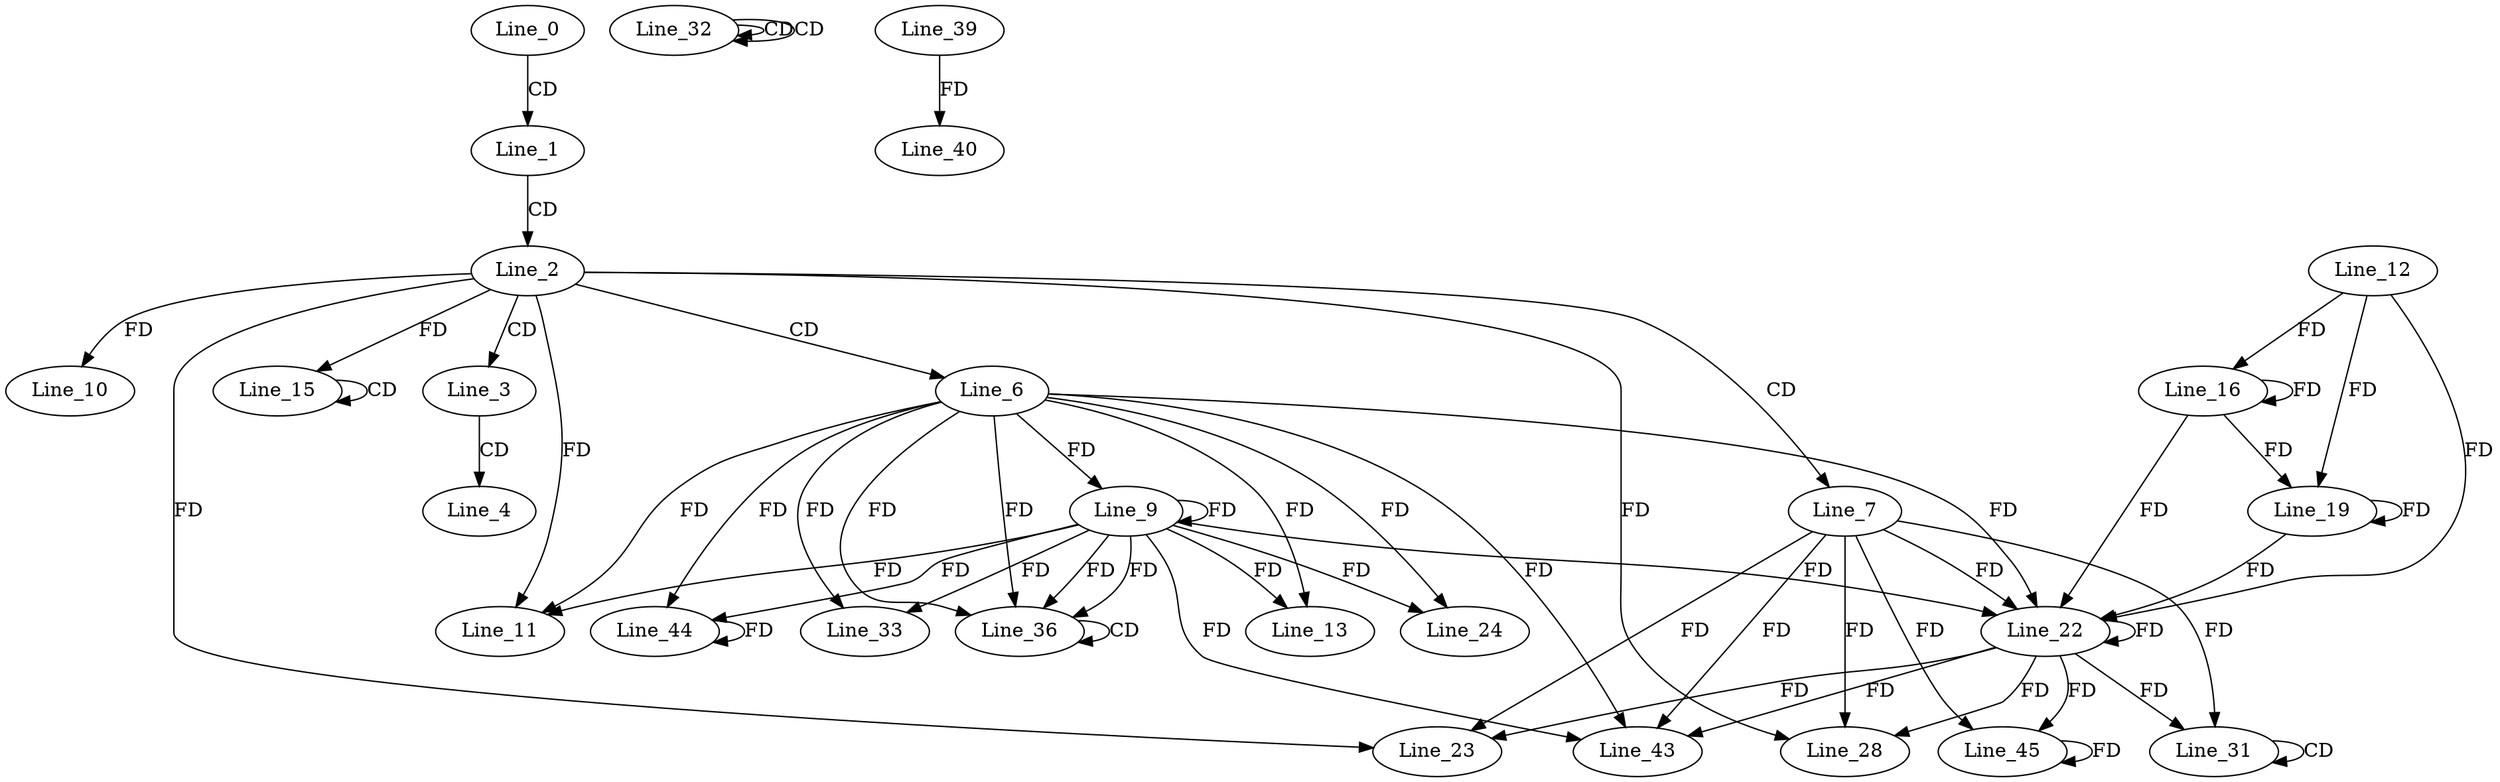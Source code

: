 digraph G {
  Line_0;
  Line_1;
  Line_2;
  Line_3;
  Line_4;
  Line_6;
  Line_7;
  Line_9;
  Line_9;
  Line_10;
  Line_11;
  Line_13;
  Line_15;
  Line_15;
  Line_12;
  Line_16;
  Line_19;
  Line_22;
  Line_22;
  Line_23;
  Line_23;
  Line_24;
  Line_28;
  Line_28;
  Line_31;
  Line_31;
  Line_32;
  Line_32;
  Line_32;
  Line_33;
  Line_36;
  Line_36;
  Line_39;
  Line_40;
  Line_43;
  Line_44;
  Line_45;
  Line_0 -> Line_1 [ label="CD" ];
  Line_1 -> Line_2 [ label="CD" ];
  Line_2 -> Line_3 [ label="CD" ];
  Line_3 -> Line_4 [ label="CD" ];
  Line_2 -> Line_6 [ label="CD" ];
  Line_2 -> Line_7 [ label="CD" ];
  Line_6 -> Line_9 [ label="FD" ];
  Line_9 -> Line_9 [ label="FD" ];
  Line_2 -> Line_10 [ label="FD" ];
  Line_6 -> Line_11 [ label="FD" ];
  Line_9 -> Line_11 [ label="FD" ];
  Line_2 -> Line_11 [ label="FD" ];
  Line_6 -> Line_13 [ label="FD" ];
  Line_9 -> Line_13 [ label="FD" ];
  Line_15 -> Line_15 [ label="CD" ];
  Line_2 -> Line_15 [ label="FD" ];
  Line_12 -> Line_16 [ label="FD" ];
  Line_16 -> Line_16 [ label="FD" ];
  Line_12 -> Line_19 [ label="FD" ];
  Line_16 -> Line_19 [ label="FD" ];
  Line_19 -> Line_19 [ label="FD" ];
  Line_7 -> Line_22 [ label="FD" ];
  Line_22 -> Line_22 [ label="FD" ];
  Line_6 -> Line_22 [ label="FD" ];
  Line_9 -> Line_22 [ label="FD" ];
  Line_12 -> Line_22 [ label="FD" ];
  Line_16 -> Line_22 [ label="FD" ];
  Line_19 -> Line_22 [ label="FD" ];
  Line_7 -> Line_23 [ label="FD" ];
  Line_22 -> Line_23 [ label="FD" ];
  Line_2 -> Line_23 [ label="FD" ];
  Line_6 -> Line_24 [ label="FD" ];
  Line_9 -> Line_24 [ label="FD" ];
  Line_7 -> Line_28 [ label="FD" ];
  Line_22 -> Line_28 [ label="FD" ];
  Line_2 -> Line_28 [ label="FD" ];
  Line_31 -> Line_31 [ label="CD" ];
  Line_7 -> Line_31 [ label="FD" ];
  Line_22 -> Line_31 [ label="FD" ];
  Line_32 -> Line_32 [ label="CD" ];
  Line_32 -> Line_32 [ label="CD" ];
  Line_6 -> Line_33 [ label="FD" ];
  Line_9 -> Line_33 [ label="FD" ];
  Line_6 -> Line_36 [ label="FD" ];
  Line_9 -> Line_36 [ label="FD" ];
  Line_36 -> Line_36 [ label="CD" ];
  Line_6 -> Line_36 [ label="FD" ];
  Line_9 -> Line_36 [ label="FD" ];
  Line_39 -> Line_40 [ label="FD" ];
  Line_6 -> Line_43 [ label="FD" ];
  Line_9 -> Line_43 [ label="FD" ];
  Line_7 -> Line_43 [ label="FD" ];
  Line_22 -> Line_43 [ label="FD" ];
  Line_6 -> Line_44 [ label="FD" ];
  Line_9 -> Line_44 [ label="FD" ];
  Line_44 -> Line_44 [ label="FD" ];
  Line_7 -> Line_45 [ label="FD" ];
  Line_22 -> Line_45 [ label="FD" ];
  Line_45 -> Line_45 [ label="FD" ];
}
